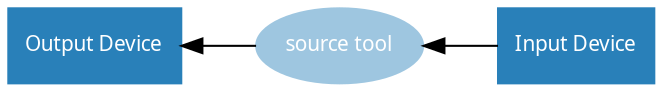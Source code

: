 /* vim: set et sw=4 sts=4: */

digraph {
    graph [rankdir=RL];
    edge [arrowhead=normal, style=solid];

    /* Devices */
    node [shape=rect, style=filled, color="#2980b9", fontname=Sans, fontcolor="#ffffff", fontsize=10];

    output [label="Output Device"]
    input [label="Input Device"]

    /* functions */
    node [shape=oval, style=filled, color="#9ec6e0", fontcolor="#ffffff"];

    tool [label="source tool"]

    input -> tool -> output;
}
